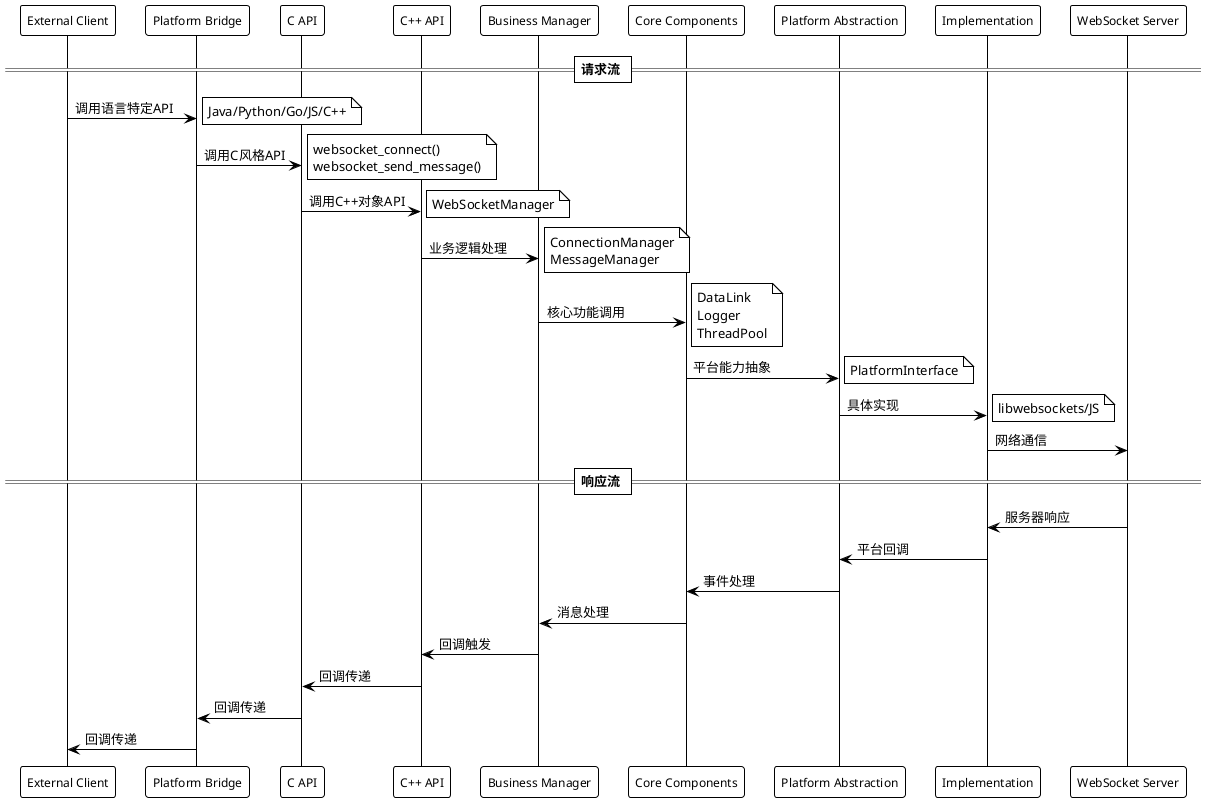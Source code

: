 @startuml DataFlowSequence

!theme plain
skinparam sequenceFontSize 12
skinparam participantFontSize 12

participant "External Client" as CLIENT
participant "Platform Bridge" as BRIDGE
participant "C API" as C_API
participant "C++ API" as CPP_API
participant "Business Manager" as BUSINESS
participant "Core Components" as CORE
participant "Platform Abstraction" as PLATFORM
participant "Implementation" as IMPL
participant "WebSocket Server" as SERVER

== 请求流 ==

CLIENT -> BRIDGE: 调用语言特定API
note right: Java/Python/Go/JS/C++

BRIDGE -> C_API: 调用C风格API
note right: websocket_connect()\nwebsocket_send_message()

C_API -> CPP_API: 调用C++对象API
note right: WebSocketManager

CPP_API -> BUSINESS: 业务逻辑处理
note right: ConnectionManager\nMessageManager

BUSINESS -> CORE: 核心功能调用
note right: DataLink\nLogger\nThreadPool

CORE -> PLATFORM: 平台能力抽象
note right: PlatformInterface

PLATFORM -> IMPL: 具体实现
note right: libwebsockets/JS

IMPL -> SERVER: 网络通信

== 响应流 ==

SERVER -> IMPL: 服务器响应

IMPL -> PLATFORM: 平台回调

PLATFORM -> CORE: 事件处理

CORE -> BUSINESS: 消息处理

BUSINESS -> CPP_API: 回调触发

CPP_API -> C_API: 回调传递

C_API -> BRIDGE: 回调传递

BRIDGE -> CLIENT: 回调传递

@enduml 